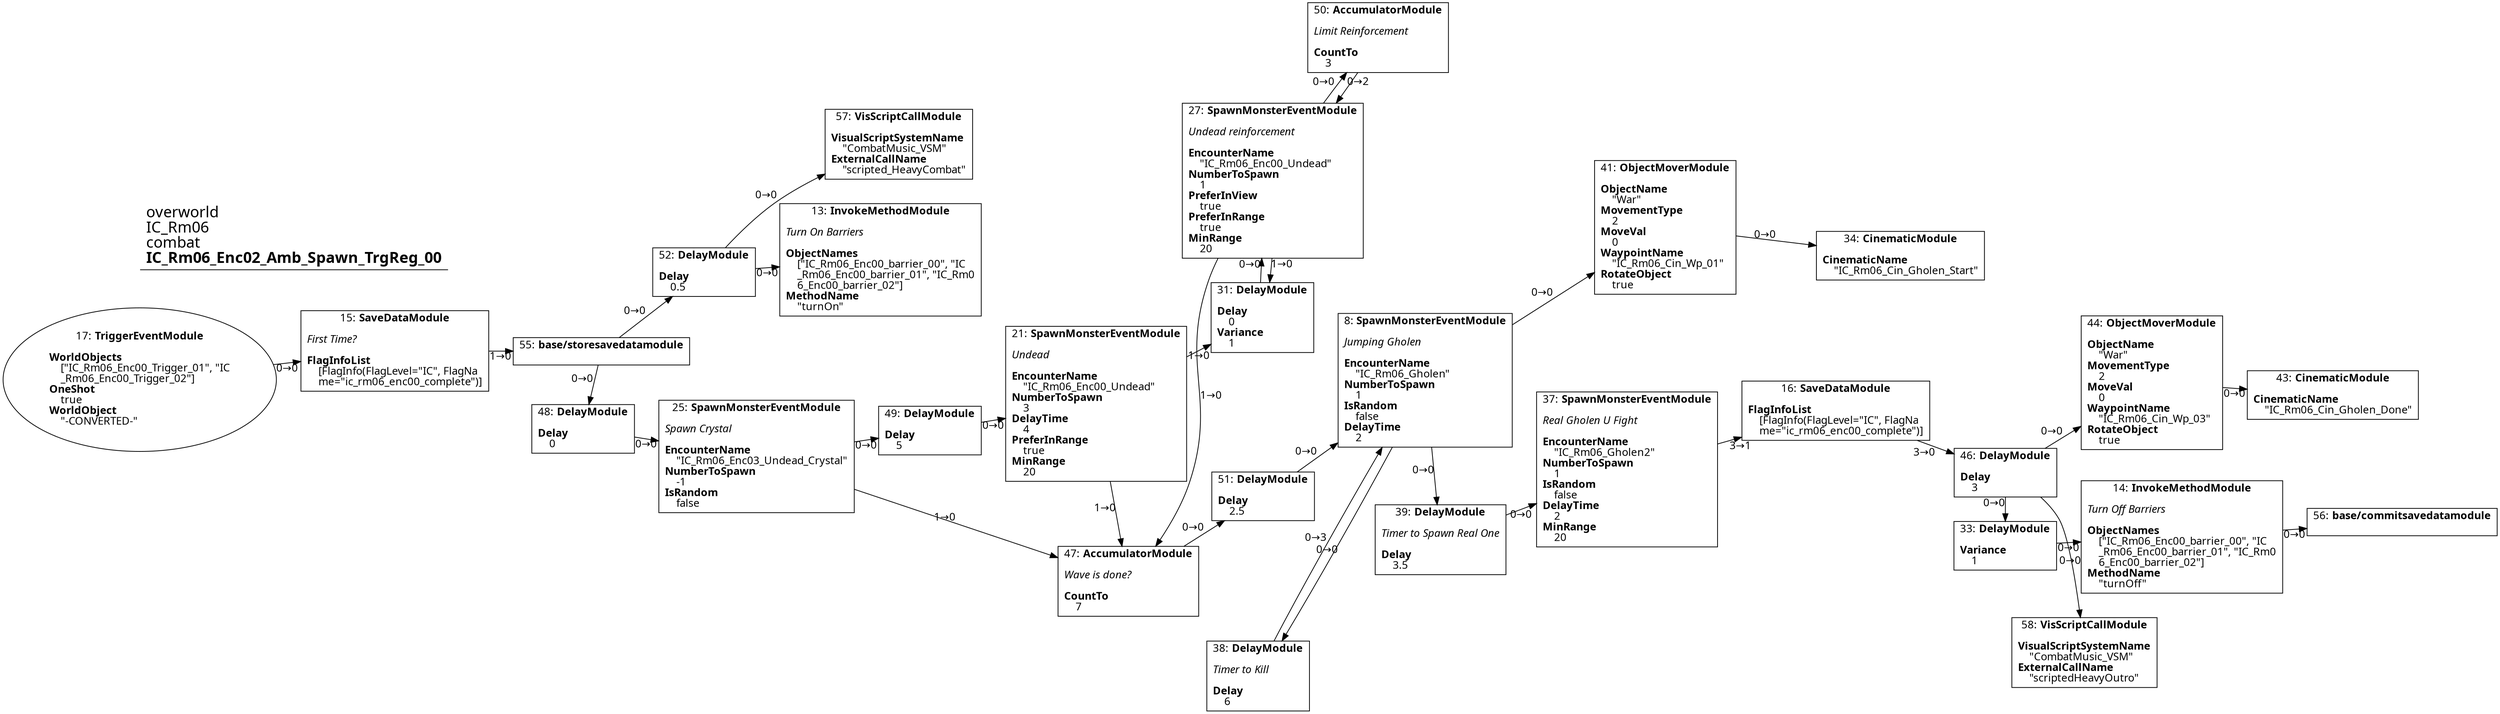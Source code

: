 digraph {
    layout = fdp;
    overlap = prism;
    sep = "+16";
    splines = spline;

    node [ shape = box ];

    graph [ fontname = "Segoe UI" ];
    node [ fontname = "Segoe UI" ];
    edge [ fontname = "Segoe UI" ];

    8 [ label = <8: <b>SpawnMonsterEventModule</b><br/><br/><i>Jumping Gholen<br align="left"/></i><br align="left"/><b>EncounterName</b><br align="left"/>    &quot;IC_Rm06_Gholen&quot;<br align="left"/><b>NumberToSpawn</b><br align="left"/>    1<br align="left"/><b>IsRandom</b><br align="left"/>    false<br align="left"/><b>DelayTime</b><br align="left"/>    2<br align="left"/>> ];
    8 [ pos = "2.8400002,-0.55200005!" ];
    8 -> 38 [ label = "0→0" ];
    8 -> 39 [ label = "0→0" ];
    8 -> 41 [ label = "0→0" ];

    13 [ label = <13: <b>InvokeMethodModule</b><br/><br/><i>Turn On Barriers<br align="left"/></i><br align="left"/><b>ObjectNames</b><br align="left"/>    [&quot;IC_Rm06_Enc00_barrier_00&quot;, &quot;IC<br align="left"/>    _Rm06_Enc00_barrier_01&quot;, &quot;IC_Rm0<br align="left"/>    6_Enc00_barrier_02&quot;]<br align="left"/><b>MethodName</b><br align="left"/>    &quot;turnOn&quot;<br align="left"/>> ];
    13 [ pos = "1.1750001,-0.127!" ];

    14 [ label = <14: <b>InvokeMethodModule</b><br/><br/><i>Turn Off Barriers<br align="left"/></i><br align="left"/><b>ObjectNames</b><br align="left"/>    [&quot;IC_Rm06_Enc00_barrier_00&quot;, &quot;IC<br align="left"/>    _Rm06_Enc00_barrier_01&quot;, &quot;IC_Rm0<br align="left"/>    6_Enc00_barrier_02&quot;]<br align="left"/><b>MethodName</b><br align="left"/>    &quot;turnOff&quot;<br align="left"/>> ];
    14 [ pos = "4.32,-0.91800004!" ];
    14 -> 56 [ label = "0→0" ];

    15 [ label = <15: <b>SaveDataModule</b><br/><br/><i>First Time?<br align="left"/></i><br align="left"/><b>FlagInfoList</b><br align="left"/>    [FlagInfo(FlagLevel=&quot;IC&quot;, FlagNa<br align="left"/>    me=&quot;ic_rm06_enc00_complete&quot;)]<br align="left"/>> ];
    15 [ pos = "0.36,-0.215!" ];
    15 -> 55 [ label = "1→0" ];

    16 [ label = <16: <b>SaveDataModule</b><br/><br/><b>FlagInfoList</b><br align="left"/>    [FlagInfo(FlagLevel=&quot;IC&quot;, FlagNa<br align="left"/>    me=&quot;ic_rm06_enc00_complete&quot;)]<br align="left"/>> ];
    16 [ pos = "3.6870003,-0.768!" ];
    16 -> 46 [ label = "3→0" ];

    17 [ label = <17: <b>TriggerEventModule</b><br/><br/><b>WorldObjects</b><br align="left"/>    [&quot;IC_Rm06_Enc00_Trigger_01&quot;, &quot;IC<br align="left"/>    _Rm06_Enc00_Trigger_02&quot;]<br align="left"/><b>OneShot</b><br align="left"/>    true<br align="left"/><b>WorldObject</b><br align="left"/>    &quot;-CONVERTED-&quot;<br align="left"/>> ];
    17 [ shape = oval ]
    17 [ pos = "0.11400001,-0.215!" ];
    17 -> 15 [ label = "0→0" ];

    21 [ label = <21: <b>SpawnMonsterEventModule</b><br/><br/><i>Undead<br align="left"/></i><br align="left"/><b>EncounterName</b><br align="left"/>    &quot;IC_Rm06_Enc00_Undead&quot;<br align="left"/><b>NumberToSpawn</b><br align="left"/>    3<br align="left"/><b>DelayTime</b><br align="left"/>    4<br align="left"/><b>PreferInRange</b><br align="left"/>    true<br align="left"/><b>MinRange</b><br align="left"/>    20<br align="left"/>> ];
    21 [ pos = "1.6250001,-0.326!" ];
    21 -> 47 [ label = "1→0" ];
    21 -> 31 [ label = "1→0" ];

    25 [ label = <25: <b>SpawnMonsterEventModule</b><br/><br/><i>Spawn Crystal<br align="left"/></i><br align="left"/><b>EncounterName</b><br align="left"/>    &quot;IC_Rm06_Enc03_Undead_Crystal&quot;<br align="left"/><b>NumberToSpawn</b><br align="left"/>    -1<br align="left"/><b>IsRandom</b><br align="left"/>    false<br align="left"/>> ];
    25 [ pos = "1.1750001,-0.326!" ];
    25 -> 49 [ label = "0→0" ];
    25 -> 47 [ label = "1→0" ];

    27 [ label = <27: <b>SpawnMonsterEventModule</b><br/><br/><i>Undead reinforcement<br align="left"/></i><br align="left"/><b>EncounterName</b><br align="left"/>    &quot;IC_Rm06_Enc00_Undead&quot;<br align="left"/><b>NumberToSpawn</b><br align="left"/>    1<br align="left"/><b>PreferInView</b><br align="left"/>    true<br align="left"/><b>PreferInRange</b><br align="left"/>    true<br align="left"/><b>MinRange</b><br align="left"/>    20<br align="left"/>> ];
    27 [ pos = "2.115,-0.085!" ];
    27 -> 47 [ label = "1→0" ];
    27 -> 50 [ label = "0→0" ];
    27 -> 31 [ label = "1→0" ];

    31 [ label = <31: <b>DelayModule</b><br/><br/><b>Delay</b><br align="left"/>    0<br align="left"/><b>Variance</b><br align="left"/>    1<br align="left"/>> ];
    31 [ pos = "2.174,-0.349!" ];
    31 -> 27 [ label = "0→0" ];

    33 [ label = <33: <b>DelayModule</b><br/><br/><b>Variance</b><br align="left"/>    1<br align="left"/>> ];
    33 [ pos = "4.143,-0.91800004!" ];
    33 -> 14 [ label = "0→0" ];

    34 [ label = <34: <b>CinematicModule</b><br/><br/><b>CinematicName</b><br align="left"/>    &quot;IC_Rm06_Cin_Gholen_Start&quot;<br align="left"/>> ];
    34 [ pos = "3.354,-0.38900003!" ];

    37 [ label = <37: <b>SpawnMonsterEventModule</b><br/><br/><i>Real Gholen U Fight<br align="left"/></i><br align="left"/><b>EncounterName</b><br align="left"/>    &quot;IC_Rm06_Gholen2&quot;<br align="left"/><b>NumberToSpawn</b><br align="left"/>    1<br align="left"/><b>IsRandom</b><br align="left"/>    false<br align="left"/><b>DelayTime</b><br align="left"/>    2<br align="left"/><b>MinRange</b><br align="left"/>    20<br align="left"/>> ];
    37 [ pos = "3.3780003,-0.72200006!" ];
    37 -> 16 [ label = "3→1" ];

    38 [ label = <38: <b>DelayModule</b><br/><br/><i>Timer to Kill<br align="left"/></i><br align="left"/><b>Delay</b><br align="left"/>    6<br align="left"/>> ];
    38 [ pos = "2.9110003,-0.89800006!" ];
    38 -> 8 [ label = "0→3" ];

    39 [ label = <39: <b>DelayModule</b><br/><br/><i>Timer to Spawn Real One<br align="left"/></i><br align="left"/><b>Delay</b><br align="left"/>    3.5<br align="left"/>> ];
    39 [ pos = "3.1940002,-0.721!" ];
    39 -> 37 [ label = "0→0" ];

    41 [ label = <41: <b>ObjectMoverModule</b><br/><br/><b>ObjectName</b><br align="left"/>    &quot;War&quot;<br align="left"/><b>MovementType</b><br align="left"/>    2<br align="left"/><b>MoveVal</b><br align="left"/>    0<br align="left"/><b>WaypointName</b><br align="left"/>    &quot;IC_Rm06_Cin_Wp_01&quot;<br align="left"/><b>RotateObject</b><br align="left"/>    true<br align="left"/>> ];
    41 [ pos = "3.1850002,-0.38900003!" ];
    41 -> 34 [ label = "0→0" ];

    43 [ label = <43: <b>CinematicModule</b><br/><br/><b>CinematicName</b><br align="left"/>    &quot;IC_Rm06_Cin_Gholen_Done&quot;<br align="left"/>> ];
    43 [ pos = "4.3900003,-0.74200004!" ];

    44 [ label = <44: <b>ObjectMoverModule</b><br/><br/><b>ObjectName</b><br align="left"/>    &quot;War&quot;<br align="left"/><b>MovementType</b><br align="left"/>    2<br align="left"/><b>MoveVal</b><br align="left"/>    0<br align="left"/><b>WaypointName</b><br align="left"/>    &quot;IC_Rm06_Cin_Wp_03&quot;<br align="left"/><b>RotateObject</b><br align="left"/>    true<br align="left"/>> ];
    44 [ pos = "4.1400003,-0.74200004!" ];
    44 -> 43 [ label = "0→0" ];

    46 [ label = <46: <b>DelayModule</b><br/><br/><b>Delay</b><br align="left"/>    3<br align="left"/>> ];
    46 [ pos = "3.89,-0.814!" ];
    46 -> 33 [ label = "0→0" ];
    46 -> 44 [ label = "0→0" ];
    46 -> 58 [ label = "0→0" ];

    47 [ label = <47: <b>AccumulatorModule</b><br/><br/><i>Wave is done?<br align="left"/></i><br align="left"/><b>CountTo</b><br align="left"/>    7<br align="left"/>> ];
    47 [ pos = "2.401,-0.55300003!" ];
    47 -> 51 [ label = "0→0" ];

    48 [ label = <48: <b>DelayModule</b><br/><br/><b>Delay</b><br align="left"/>    0<br align="left"/>> ];
    48 [ pos = "0.86100006,-0.326!" ];
    48 -> 25 [ label = "0→0" ];

    49 [ label = <49: <b>DelayModule</b><br/><br/><b>Delay</b><br align="left"/>    5<br align="left"/>> ];
    49 [ pos = "1.4480001,-0.326!" ];
    49 -> 21 [ label = "0→0" ];

    50 [ label = <50: <b>AccumulatorModule</b><br/><br/><i>Limit Reinforcement<br align="left"/></i><br align="left"/><b>CountTo</b><br align="left"/>    3<br align="left"/>> ];
    50 [ pos = "2.1390002,0.116000004!" ];
    50 -> 27 [ label = "0→2" ];

    51 [ label = <51: <b>DelayModule</b><br/><br/><b>Delay</b><br align="left"/>    2.5<br align="left"/>> ];
    51 [ pos = "2.631,-0.55300003!" ];
    51 -> 8 [ label = "0→0" ];

    52 [ label = <52: <b>DelayModule</b><br/><br/><b>Delay</b><br align="left"/>    0.5<br align="left"/>> ];
    52 [ pos = "0.85600007,-0.127!" ];
    52 -> 13 [ label = "0→0" ];
    52 -> 57 [ label = "0→0" ];

    55 [ label = <55: <b>base/storesavedatamodule</b><br/><br/>> ];
    55 [ pos = "0.588,-0.238!" ];
    55 -> 52 [ label = "0→0" ];
    55 -> 48 [ label = "0→0" ];

    56 [ label = <56: <b>base/commitsavedatamodule</b><br/><br/>> ];
    56 [ pos = "4.5490003,-0.919!" ];

    57 [ label = <57: <b>VisScriptCallModule</b><br/><br/><b>VisualScriptSystemName</b><br align="left"/>    &quot;CombatMusic_VSM&quot;<br align="left"/><b>ExternalCallName</b><br align="left"/>    &quot;scripted_HeavyCombat&quot;<br align="left"/>> ];
    57 [ pos = "1.1750001,0.012!" ];

    58 [ label = <58: <b>VisScriptCallModule</b><br/><br/><b>VisualScriptSystemName</b><br align="left"/>    &quot;CombatMusic_VSM&quot;<br align="left"/><b>ExternalCallName</b><br align="left"/>    &quot;scriptedHeavyOutro&quot;<br align="left"/>> ];
    58 [ pos = "4.149,-1.13!" ];

    title [ pos = "0.113000005,0.117000006!" ];
    title [ shape = underline ];
    title [ label = <<font point-size="20">overworld<br align="left"/>IC_Rm06<br align="left"/>combat<br align="left"/><b>IC_Rm06_Enc02_Amb_Spawn_TrgReg_00</b><br align="left"/></font>> ];
}
